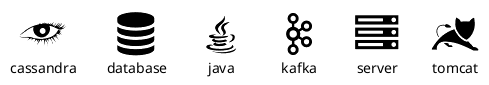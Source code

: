 {
  "sha1": "shiayrnn68igtavd1x9zw5i4gglphkm",
  "insertion": {
    "when": "2024-06-04T17:28:45.111Z",
    "user": "plantuml@gmail.com"
  }
}
@startuml
!include <tupadr3/common>
!include <tupadr3/font-awesome/server>
!include <tupadr3/font-awesome/database>
!include <cloudinsight/tomcat>
!include <cloudinsight/kafka>
!include <cloudinsight/java>
!include <cloudinsight/cassandra>
listsprites
@enduml
